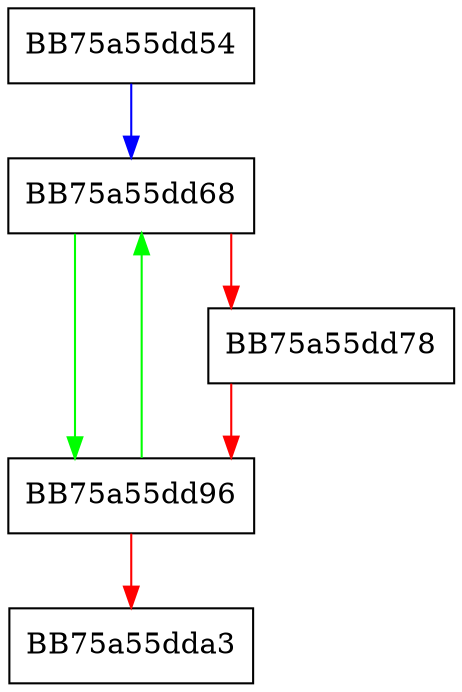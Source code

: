 digraph lmp_AddLuaBaseLib {
  node [shape="box"];
  graph [splines=ortho];
  BB75a55dd54 -> BB75a55dd68 [color="blue"];
  BB75a55dd68 -> BB75a55dd96 [color="green"];
  BB75a55dd68 -> BB75a55dd78 [color="red"];
  BB75a55dd78 -> BB75a55dd96 [color="red"];
  BB75a55dd96 -> BB75a55dd68 [color="green"];
  BB75a55dd96 -> BB75a55dda3 [color="red"];
}